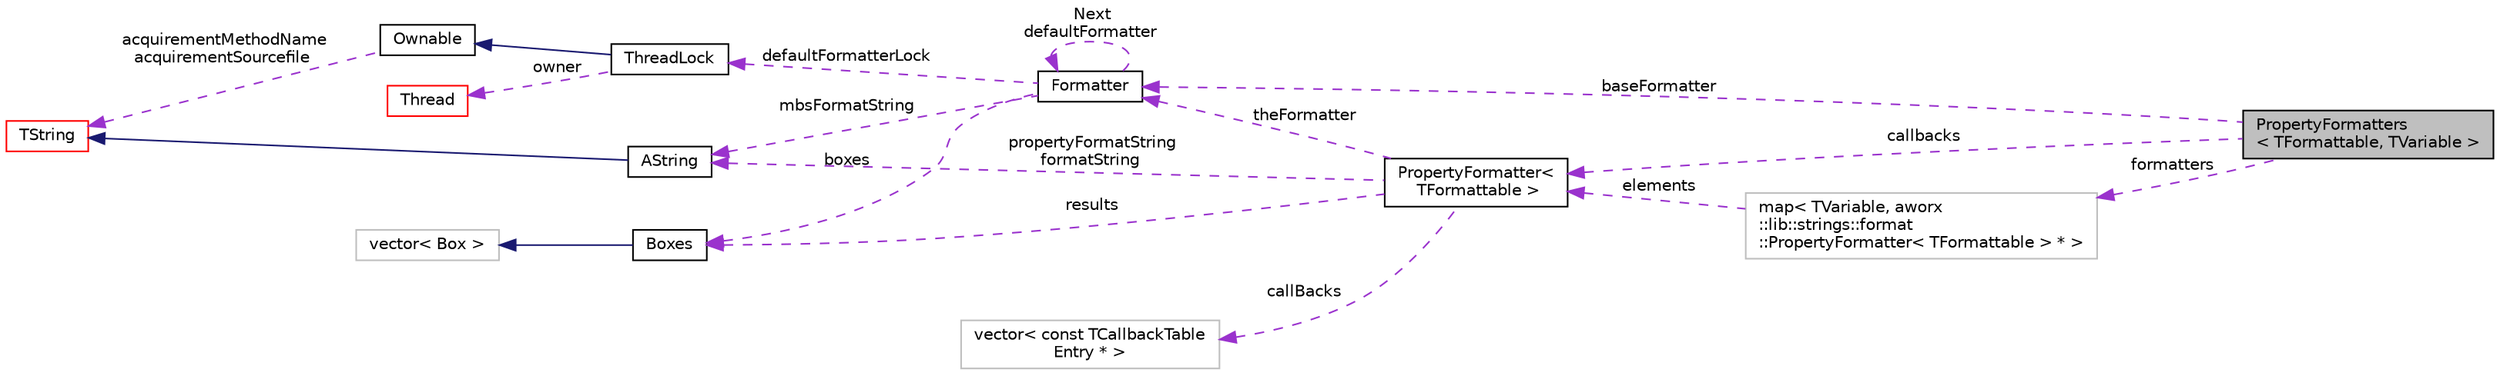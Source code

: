 digraph "PropertyFormatters&lt; TFormattable, TVariable &gt;"
{
  edge [fontname="Helvetica",fontsize="10",labelfontname="Helvetica",labelfontsize="10"];
  node [fontname="Helvetica",fontsize="10",shape=record];
  rankdir="LR";
  Node1 [label="PropertyFormatters\l\< TFormattable, TVariable \>",height=0.2,width=0.4,color="black", fillcolor="grey75", style="filled", fontcolor="black"];
  Node2 -> Node1 [dir="back",color="darkorchid3",fontsize="10",style="dashed",label=" baseFormatter" ,fontname="Helvetica"];
  Node2 [label="Formatter",height=0.2,width=0.4,color="black", fillcolor="white", style="filled",URL="$classaworx_1_1lib_1_1strings_1_1format_1_1Formatter.html",tooltip="[DOX_ALIB_ENUM_META_DATA_SPECIFCATION_using_enum] "];
  Node2 -> Node2 [dir="back",color="darkorchid3",fontsize="10",style="dashed",label=" Next\ndefaultFormatter" ,fontname="Helvetica"];
  Node3 -> Node2 [dir="back",color="darkorchid3",fontsize="10",style="dashed",label=" mbsFormatString" ,fontname="Helvetica"];
  Node3 [label="AString",height=0.2,width=0.4,color="black", fillcolor="white", style="filled",URL="$classaworx_1_1lib_1_1strings_1_1AString.html"];
  Node4 -> Node3 [dir="back",color="midnightblue",fontsize="10",style="solid",fontname="Helvetica"];
  Node4 [label="TString",height=0.2,width=0.4,color="red", fillcolor="white", style="filled",URL="$classaworx_1_1lib_1_1strings_1_1TString.html"];
  Node6 -> Node2 [dir="back",color="darkorchid3",fontsize="10",style="dashed",label=" defaultFormatterLock" ,fontname="Helvetica"];
  Node6 [label="ThreadLock",height=0.2,width=0.4,color="black", fillcolor="white", style="filled",URL="$classaworx_1_1lib_1_1threads_1_1ThreadLock.html"];
  Node7 -> Node6 [dir="back",color="midnightblue",fontsize="10",style="solid",fontname="Helvetica"];
  Node7 [label="Ownable",height=0.2,width=0.4,color="black", fillcolor="white", style="filled",URL="$classaworx_1_1lib_1_1lang_1_1Ownable.html"];
  Node4 -> Node7 [dir="back",color="darkorchid3",fontsize="10",style="dashed",label=" acquirementMethodName\nacquirementSourcefile" ,fontname="Helvetica"];
  Node8 -> Node6 [dir="back",color="darkorchid3",fontsize="10",style="dashed",label=" owner" ,fontname="Helvetica"];
  Node8 [label="Thread",height=0.2,width=0.4,color="red", fillcolor="white", style="filled",URL="$classaworx_1_1lib_1_1threads_1_1Thread.html"];
  Node12 -> Node2 [dir="back",color="darkorchid3",fontsize="10",style="dashed",label=" boxes" ,fontname="Helvetica"];
  Node12 [label="Boxes",height=0.2,width=0.4,color="black", fillcolor="white", style="filled",URL="$classaworx_1_1lib_1_1boxing_1_1Boxes.html"];
  Node13 -> Node12 [dir="back",color="midnightblue",fontsize="10",style="solid",fontname="Helvetica"];
  Node13 [label="vector\< Box \>",height=0.2,width=0.4,color="grey75", fillcolor="white", style="filled",tooltip="STL class. "];
  Node15 -> Node1 [dir="back",color="darkorchid3",fontsize="10",style="dashed",label=" formatters" ,fontname="Helvetica"];
  Node15 [label="map\< TVariable, aworx\l::lib::strings::format\l::PropertyFormatter\< TFormattable \> * \>",height=0.2,width=0.4,color="grey75", fillcolor="white", style="filled"];
  Node16 -> Node15 [dir="back",color="darkorchid3",fontsize="10",style="dashed",label=" elements" ,fontname="Helvetica"];
  Node16 [label="PropertyFormatter\<\l TFormattable \>",height=0.2,width=0.4,color="black", fillcolor="white", style="filled",URL="$classaworx_1_1lib_1_1strings_1_1format_1_1PropertyFormatter.html"];
  Node2 -> Node16 [dir="back",color="darkorchid3",fontsize="10",style="dashed",label=" theFormatter" ,fontname="Helvetica"];
  Node3 -> Node16 [dir="back",color="darkorchid3",fontsize="10",style="dashed",label=" propertyFormatString\nformatString" ,fontname="Helvetica"];
  Node12 -> Node16 [dir="back",color="darkorchid3",fontsize="10",style="dashed",label=" results" ,fontname="Helvetica"];
  Node17 -> Node16 [dir="back",color="darkorchid3",fontsize="10",style="dashed",label=" callBacks" ,fontname="Helvetica"];
  Node17 [label="vector\< const TCallbackTable\lEntry * \>",height=0.2,width=0.4,color="grey75", fillcolor="white", style="filled"];
  Node16 -> Node1 [dir="back",color="darkorchid3",fontsize="10",style="dashed",label=" callbacks" ,fontname="Helvetica"];
}
